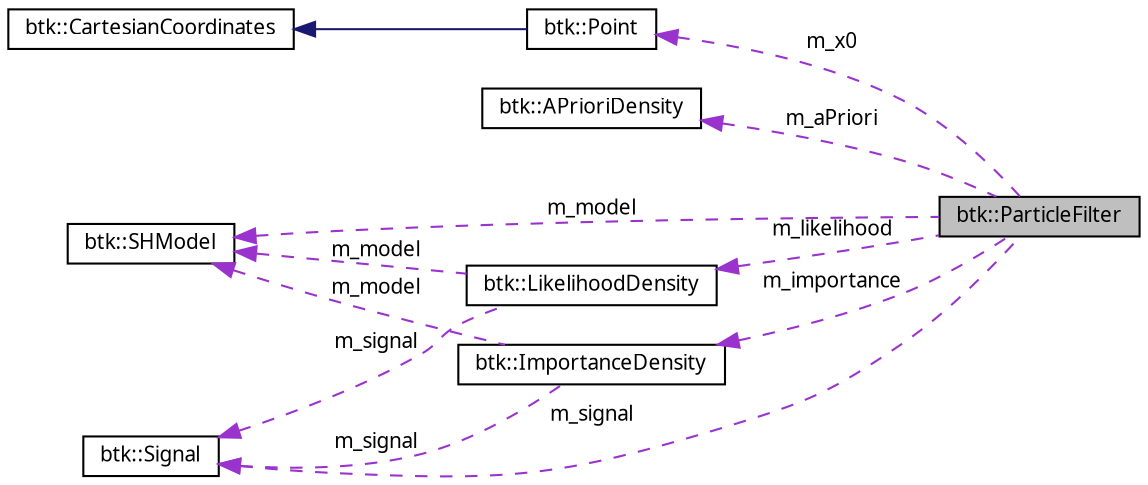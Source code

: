 digraph G
{
  edge [fontname="FreeSans.ttf",fontsize="10",labelfontname="FreeSans.ttf",labelfontsize="10"];
  node [fontname="FreeSans.ttf",fontsize="10",shape=record];
  rankdir=LR;
  Node1 [label="btk::ParticleFilter",height=0.2,width=0.4,color="black", fillcolor="grey75", style="filled" fontcolor="black"];
  Node2 -> Node1 [dir=back,color="darkorchid3",fontsize="10",style="dashed",label="m_x0",fontname="FreeSans.ttf"];
  Node2 [label="btk::Point",height=0.2,width=0.4,color="black", fillcolor="white", style="filled",URL="$classbtk_1_1_point.html",tooltip="Point in 3D space."];
  Node3 -> Node2 [dir=back,color="midnightblue",fontsize="10",style="solid",fontname="FreeSans.ttf"];
  Node3 [label="btk::CartesianCoordinates",height=0.2,width=0.4,color="black", fillcolor="white", style="filled",URL="$classbtk_1_1_cartesian_coordinates.html",tooltip="Cartesian coordinates."];
  Node4 -> Node1 [dir=back,color="darkorchid3",fontsize="10",style="dashed",label="m_aPriori",fontname="FreeSans.ttf"];
  Node4 [label="btk::APrioriDensity",height=0.2,width=0.4,color="black", fillcolor="white", style="filled",URL="$classbtk_1_1_a_priori_density.html",tooltip="A priori density."];
  Node5 -> Node1 [dir=back,color="darkorchid3",fontsize="10",style="dashed",label="m_model",fontname="FreeSans.ttf"];
  Node5 [label="btk::SHModel",height=0.2,width=0.4,color="black", fillcolor="white", style="filled",URL="$classbtk_1_1_s_h_model.html",tooltip="Continuous model of diffusion."];
  Node6 -> Node1 [dir=back,color="darkorchid3",fontsize="10",style="dashed",label="m_signal",fontname="FreeSans.ttf"];
  Node6 [label="btk::Signal",height=0.2,width=0.4,color="black", fillcolor="white", style="filled",URL="$classbtk_1_1_signal.html",tooltip="Continuous image representing the diffusion signal."];
  Node7 -> Node1 [dir=back,color="darkorchid3",fontsize="10",style="dashed",label="m_importance",fontname="FreeSans.ttf"];
  Node7 [label="btk::ImportanceDensity",height=0.2,width=0.4,color="black", fillcolor="white", style="filled",URL="$classbtk_1_1_importance_density.html",tooltip="Importance density."];
  Node5 -> Node7 [dir=back,color="darkorchid3",fontsize="10",style="dashed",label="m_model",fontname="FreeSans.ttf"];
  Node6 -> Node7 [dir=back,color="darkorchid3",fontsize="10",style="dashed",label="m_signal",fontname="FreeSans.ttf"];
  Node8 -> Node1 [dir=back,color="darkorchid3",fontsize="10",style="dashed",label="m_likelihood",fontname="FreeSans.ttf"];
  Node8 [label="btk::LikelihoodDensity",height=0.2,width=0.4,color="black", fillcolor="white", style="filled",URL="$classbtk_1_1_likelihood_density.html",tooltip="Likelihood density."];
  Node5 -> Node8 [dir=back,color="darkorchid3",fontsize="10",style="dashed",label="m_model",fontname="FreeSans.ttf"];
  Node6 -> Node8 [dir=back,color="darkorchid3",fontsize="10",style="dashed",label="m_signal",fontname="FreeSans.ttf"];
}
